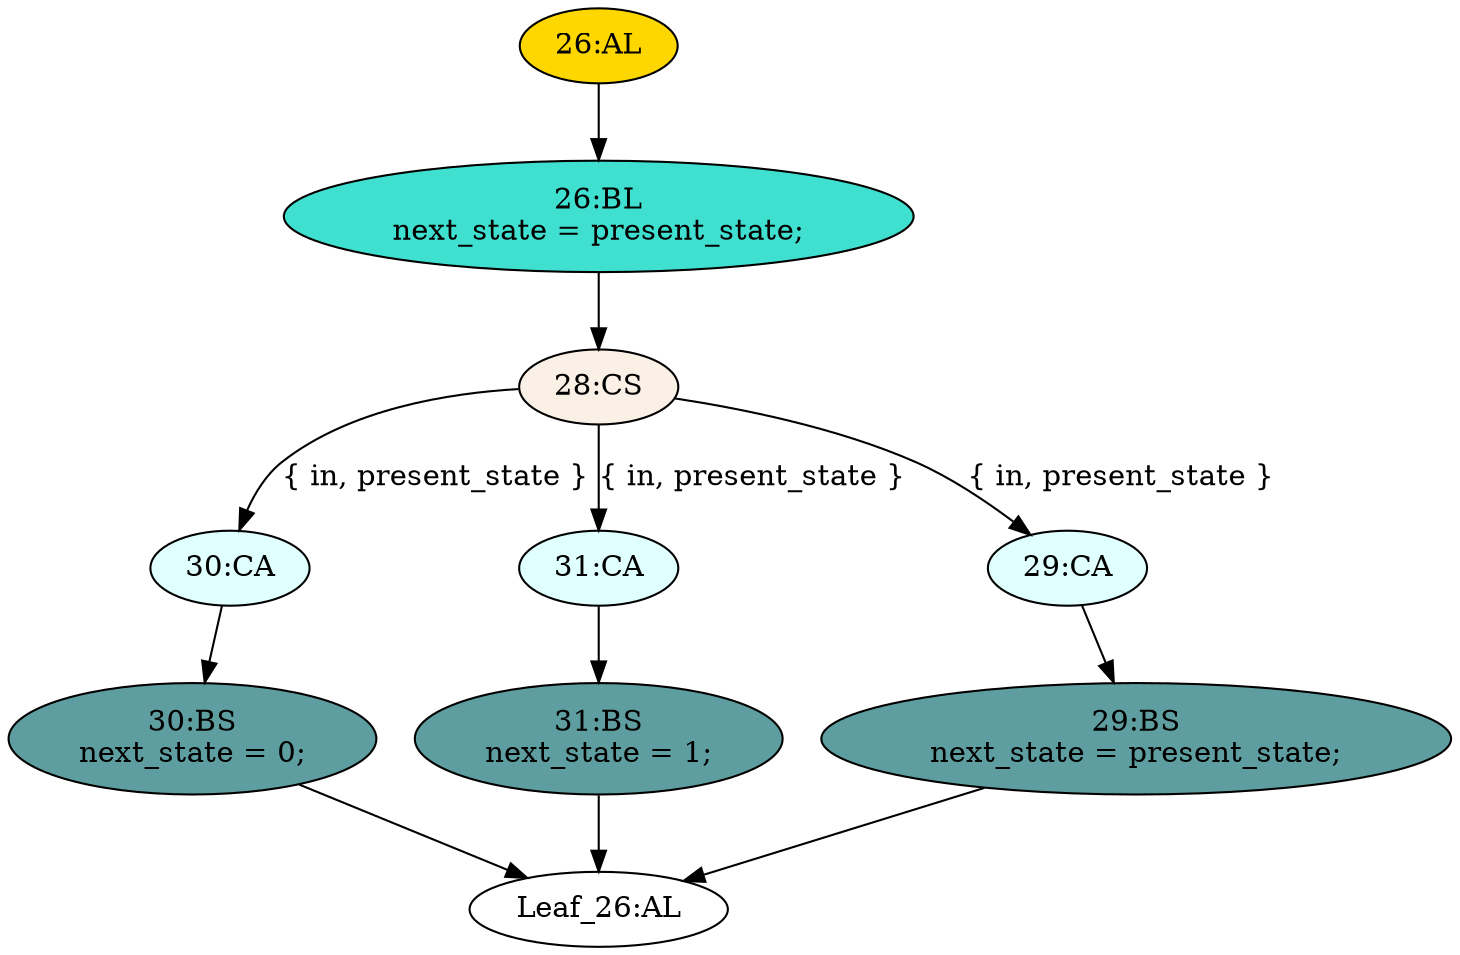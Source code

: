 strict digraph "" {
	node [label="\N"];
	"29:BS"	[ast="<pyverilog.vparser.ast.BlockingSubstitution object at 0x7fd01230a210>",
		fillcolor=cadetblue,
		label="29:BS
next_state = present_state;",
		statements="[<pyverilog.vparser.ast.BlockingSubstitution object at 0x7fd01230a210>]",
		style=filled,
		typ=BlockingSubstitution];
	"Leaf_26:AL"	[def_var="['next_state']",
		label="Leaf_26:AL"];
	"29:BS" -> "Leaf_26:AL"	[cond="[]",
		lineno=None];
	"30:CA"	[ast="<pyverilog.vparser.ast.Case object at 0x7fd01230a410>",
		fillcolor=lightcyan,
		label="30:CA",
		statements="[]",
		style=filled,
		typ=Case];
	"30:BS"	[ast="<pyverilog.vparser.ast.BlockingSubstitution object at 0x7fd01230a490>",
		fillcolor=cadetblue,
		label="30:BS
next_state = 0;",
		statements="[<pyverilog.vparser.ast.BlockingSubstitution object at 0x7fd01230a490>]",
		style=filled,
		typ=BlockingSubstitution];
	"30:CA" -> "30:BS"	[cond="[]",
		lineno=None];
	"31:CA"	[ast="<pyverilog.vparser.ast.Case object at 0x7fd01230a5d0>",
		fillcolor=lightcyan,
		label="31:CA",
		statements="[]",
		style=filled,
		typ=Case];
	"31:BS"	[ast="<pyverilog.vparser.ast.BlockingSubstitution object at 0x7fd01230a650>",
		fillcolor=cadetblue,
		label="31:BS
next_state = 1;",
		statements="[<pyverilog.vparser.ast.BlockingSubstitution object at 0x7fd01230a650>]",
		style=filled,
		typ=BlockingSubstitution];
	"31:CA" -> "31:BS"	[cond="[]",
		lineno=None];
	"26:BL"	[ast="<pyverilog.vparser.ast.Block object at 0x7fd01230a910>",
		fillcolor=turquoise,
		label="26:BL
next_state = present_state;",
		statements="[<pyverilog.vparser.ast.BlockingSubstitution object at 0x7fd01230a790>]",
		style=filled,
		typ=Block];
	"28:CS"	[ast="<pyverilog.vparser.ast.CaseStatement object at 0x7fd01230a950>",
		fillcolor=linen,
		label="28:CS",
		statements="[]",
		style=filled,
		typ=CaseStatement];
	"26:BL" -> "28:CS"	[cond="[]",
		lineno=None];
	"28:CS" -> "30:CA"	[cond="['in', 'present_state']",
		label="{ in, present_state }",
		lineno=28];
	"28:CS" -> "31:CA"	[cond="['in', 'present_state']",
		label="{ in, present_state }",
		lineno=28];
	"29:CA"	[ast="<pyverilog.vparser.ast.Case object at 0x7fd01230aa90>",
		fillcolor=lightcyan,
		label="29:CA",
		statements="[]",
		style=filled,
		typ=Case];
	"28:CS" -> "29:CA"	[cond="['in', 'present_state']",
		label="{ in, present_state }",
		lineno=28];
	"30:BS" -> "Leaf_26:AL"	[cond="[]",
		lineno=None];
	"29:CA" -> "29:BS"	[cond="[]",
		lineno=None];
	"26:AL"	[ast="<pyverilog.vparser.ast.Always object at 0x7fd01230ab90>",
		clk_sens=False,
		fillcolor=gold,
		label="26:AL",
		sens="['present_state']",
		statements="[]",
		style=filled,
		typ=Always,
		use_var="['present_state', 'in']"];
	"26:AL" -> "26:BL"	[cond="[]",
		lineno=None];
	"31:BS" -> "Leaf_26:AL"	[cond="[]",
		lineno=None];
}

